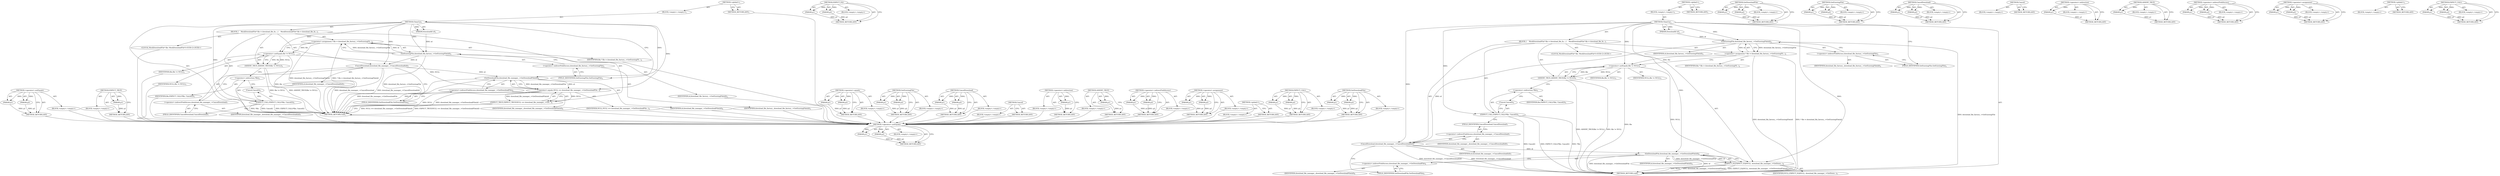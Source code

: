 digraph "EXPECT_CALL" {
vulnerable_78 [label=<(METHOD,&lt;operator&gt;.notEquals)>];
vulnerable_79 [label=<(PARAM,p1)>];
vulnerable_80 [label=<(PARAM,p2)>];
vulnerable_81 [label=<(BLOCK,&lt;empty&gt;,&lt;empty&gt;)>];
vulnerable_82 [label=<(METHOD_RETURN,ANY)>];
vulnerable_100 [label=<(METHOD,EXPECT_TRUE)>];
vulnerable_101 [label=<(PARAM,p1)>];
vulnerable_102 [label=<(BLOCK,&lt;empty&gt;,&lt;empty&gt;)>];
vulnerable_103 [label=<(METHOD_RETURN,ANY)>];
vulnerable_6 [label=<(METHOD,&lt;global&gt;)<SUB>1</SUB>>];
vulnerable_7 [label=<(BLOCK,&lt;empty&gt;,&lt;empty&gt;)<SUB>1</SUB>>];
vulnerable_8 [label=<(METHOD,CleanUp)<SUB>1</SUB>>];
vulnerable_9 [label=<(PARAM,DownloadId id)<SUB>1</SUB>>];
vulnerable_10 [label=<(BLOCK,{
    MockDownloadFile* file = download_file_fa...,{
    MockDownloadFile* file = download_file_fa...)<SUB>1</SUB>>];
vulnerable_11 [label="<(LOCAL,MockDownloadFile* file: MockDownloadFile*)<SUB>2</SUB>>"];
vulnerable_12 [label=<(&lt;operator&gt;.assignment,* file = download_file_factory_-&gt;GetExistingFil...)<SUB>2</SUB>>];
vulnerable_13 [label=<(IDENTIFIER,file,* file = download_file_factory_-&gt;GetExistingFil...)<SUB>2</SUB>>];
vulnerable_14 [label=<(GetExistingFile,download_file_factory_-&gt;GetExistingFile(id))<SUB>2</SUB>>];
vulnerable_15 [label=<(&lt;operator&gt;.indirectFieldAccess,download_file_factory_-&gt;GetExistingFile)<SUB>2</SUB>>];
vulnerable_16 [label=<(IDENTIFIER,download_file_factory_,download_file_factory_-&gt;GetExistingFile(id))<SUB>2</SUB>>];
vulnerable_17 [label=<(FIELD_IDENTIFIER,GetExistingFile,GetExistingFile)<SUB>2</SUB>>];
vulnerable_18 [label=<(IDENTIFIER,id,download_file_factory_-&gt;GetExistingFile(id))<SUB>2</SUB>>];
vulnerable_19 [label=<(ASSERT_TRUE,ASSERT_TRUE(file != NULL))<SUB>3</SUB>>];
vulnerable_20 [label=<(&lt;operator&gt;.notEquals,file != NULL)<SUB>3</SUB>>];
vulnerable_21 [label=<(IDENTIFIER,file,file != NULL)<SUB>3</SUB>>];
vulnerable_22 [label=<(IDENTIFIER,NULL,file != NULL)<SUB>3</SUB>>];
vulnerable_23 [label=<(EXPECT_CALL,EXPECT_CALL(*file, Cancel()))<SUB>5</SUB>>];
vulnerable_24 [label=<(&lt;operator&gt;.indirection,*file)<SUB>5</SUB>>];
vulnerable_25 [label=<(IDENTIFIER,file,EXPECT_CALL(*file, Cancel()))<SUB>5</SUB>>];
vulnerable_26 [label=<(Cancel,Cancel())<SUB>5</SUB>>];
vulnerable_27 [label=<(CancelDownload,download_file_manager_-&gt;CancelDownload(id))<SUB>7</SUB>>];
vulnerable_28 [label=<(&lt;operator&gt;.indirectFieldAccess,download_file_manager_-&gt;CancelDownload)<SUB>7</SUB>>];
vulnerable_29 [label=<(IDENTIFIER,download_file_manager_,download_file_manager_-&gt;CancelDownload(id))<SUB>7</SUB>>];
vulnerable_30 [label=<(FIELD_IDENTIFIER,CancelDownload,CancelDownload)<SUB>7</SUB>>];
vulnerable_31 [label=<(IDENTIFIER,id,download_file_manager_-&gt;CancelDownload(id))<SUB>7</SUB>>];
vulnerable_32 [label=<(EXPECT_TRUE,EXPECT_TRUE(NULL == download_file_manager_-&gt;Get...)<SUB>9</SUB>>];
vulnerable_33 [label=<(&lt;operator&gt;.equals,NULL == download_file_manager_-&gt;GetDownloadFile...)<SUB>9</SUB>>];
vulnerable_34 [label=<(IDENTIFIER,NULL,NULL == download_file_manager_-&gt;GetDownloadFile...)<SUB>9</SUB>>];
vulnerable_35 [label=<(GetDownloadFile,download_file_manager_-&gt;GetDownloadFile(id))<SUB>9</SUB>>];
vulnerable_36 [label=<(&lt;operator&gt;.indirectFieldAccess,download_file_manager_-&gt;GetDownloadFile)<SUB>9</SUB>>];
vulnerable_37 [label=<(IDENTIFIER,download_file_manager_,download_file_manager_-&gt;GetDownloadFile(id))<SUB>9</SUB>>];
vulnerable_38 [label=<(FIELD_IDENTIFIER,GetDownloadFile,GetDownloadFile)<SUB>9</SUB>>];
vulnerable_39 [label=<(IDENTIFIER,id,download_file_manager_-&gt;GetDownloadFile(id))<SUB>9</SUB>>];
vulnerable_40 [label=<(METHOD_RETURN,void)<SUB>1</SUB>>];
vulnerable_42 [label=<(METHOD_RETURN,ANY)<SUB>1</SUB>>];
vulnerable_104 [label=<(METHOD,&lt;operator&gt;.equals)>];
vulnerable_105 [label=<(PARAM,p1)>];
vulnerable_106 [label=<(PARAM,p2)>];
vulnerable_107 [label=<(BLOCK,&lt;empty&gt;,&lt;empty&gt;)>];
vulnerable_108 [label=<(METHOD_RETURN,ANY)>];
vulnerable_64 [label=<(METHOD,GetExistingFile)>];
vulnerable_65 [label=<(PARAM,p1)>];
vulnerable_66 [label=<(PARAM,p2)>];
vulnerable_67 [label=<(BLOCK,&lt;empty&gt;,&lt;empty&gt;)>];
vulnerable_68 [label=<(METHOD_RETURN,ANY)>];
vulnerable_95 [label=<(METHOD,CancelDownload)>];
vulnerable_96 [label=<(PARAM,p1)>];
vulnerable_97 [label=<(PARAM,p2)>];
vulnerable_98 [label=<(BLOCK,&lt;empty&gt;,&lt;empty&gt;)>];
vulnerable_99 [label=<(METHOD_RETURN,ANY)>];
vulnerable_92 [label=<(METHOD,Cancel)>];
vulnerable_93 [label=<(BLOCK,&lt;empty&gt;,&lt;empty&gt;)>];
vulnerable_94 [label=<(METHOD_RETURN,ANY)>];
vulnerable_88 [label=<(METHOD,&lt;operator&gt;.indirection)>];
vulnerable_89 [label=<(PARAM,p1)>];
vulnerable_90 [label=<(BLOCK,&lt;empty&gt;,&lt;empty&gt;)>];
vulnerable_91 [label=<(METHOD_RETURN,ANY)>];
vulnerable_74 [label=<(METHOD,ASSERT_TRUE)>];
vulnerable_75 [label=<(PARAM,p1)>];
vulnerable_76 [label=<(BLOCK,&lt;empty&gt;,&lt;empty&gt;)>];
vulnerable_77 [label=<(METHOD_RETURN,ANY)>];
vulnerable_69 [label=<(METHOD,&lt;operator&gt;.indirectFieldAccess)>];
vulnerable_70 [label=<(PARAM,p1)>];
vulnerable_71 [label=<(PARAM,p2)>];
vulnerable_72 [label=<(BLOCK,&lt;empty&gt;,&lt;empty&gt;)>];
vulnerable_73 [label=<(METHOD_RETURN,ANY)>];
vulnerable_59 [label=<(METHOD,&lt;operator&gt;.assignment)>];
vulnerable_60 [label=<(PARAM,p1)>];
vulnerable_61 [label=<(PARAM,p2)>];
vulnerable_62 [label=<(BLOCK,&lt;empty&gt;,&lt;empty&gt;)>];
vulnerable_63 [label=<(METHOD_RETURN,ANY)>];
vulnerable_53 [label=<(METHOD,&lt;global&gt;)<SUB>1</SUB>>];
vulnerable_54 [label=<(BLOCK,&lt;empty&gt;,&lt;empty&gt;)>];
vulnerable_55 [label=<(METHOD_RETURN,ANY)>];
vulnerable_83 [label=<(METHOD,EXPECT_CALL)>];
vulnerable_84 [label=<(PARAM,p1)>];
vulnerable_85 [label=<(PARAM,p2)>];
vulnerable_86 [label=<(BLOCK,&lt;empty&gt;,&lt;empty&gt;)>];
vulnerable_87 [label=<(METHOD_RETURN,ANY)>];
vulnerable_109 [label=<(METHOD,GetDownloadFile)>];
vulnerable_110 [label=<(PARAM,p1)>];
vulnerable_111 [label=<(PARAM,p2)>];
vulnerable_112 [label=<(BLOCK,&lt;empty&gt;,&lt;empty&gt;)>];
vulnerable_113 [label=<(METHOD_RETURN,ANY)>];
fixed_77 [label=<(METHOD,&lt;operator&gt;.notEquals)>];
fixed_78 [label=<(PARAM,p1)>];
fixed_79 [label=<(PARAM,p2)>];
fixed_80 [label=<(BLOCK,&lt;empty&gt;,&lt;empty&gt;)>];
fixed_81 [label=<(METHOD_RETURN,ANY)>];
fixed_99 [label=<(METHOD,EXPECT_EQ)>];
fixed_100 [label=<(PARAM,p1)>];
fixed_101 [label=<(PARAM,p2)>];
fixed_102 [label=<(BLOCK,&lt;empty&gt;,&lt;empty&gt;)>];
fixed_103 [label=<(METHOD_RETURN,ANY)>];
fixed_6 [label=<(METHOD,&lt;global&gt;)<SUB>1</SUB>>];
fixed_7 [label=<(BLOCK,&lt;empty&gt;,&lt;empty&gt;)<SUB>1</SUB>>];
fixed_8 [label=<(METHOD,CleanUp)<SUB>1</SUB>>];
fixed_9 [label=<(PARAM,DownloadId id)<SUB>1</SUB>>];
fixed_10 [label=<(BLOCK,{
    MockDownloadFile* file = download_file_fa...,{
    MockDownloadFile* file = download_file_fa...)<SUB>1</SUB>>];
fixed_11 [label="<(LOCAL,MockDownloadFile* file: MockDownloadFile*)<SUB>2</SUB>>"];
fixed_12 [label=<(&lt;operator&gt;.assignment,* file = download_file_factory_-&gt;GetExistingFil...)<SUB>2</SUB>>];
fixed_13 [label=<(IDENTIFIER,file,* file = download_file_factory_-&gt;GetExistingFil...)<SUB>2</SUB>>];
fixed_14 [label=<(GetExistingFile,download_file_factory_-&gt;GetExistingFile(id))<SUB>2</SUB>>];
fixed_15 [label=<(&lt;operator&gt;.indirectFieldAccess,download_file_factory_-&gt;GetExistingFile)<SUB>2</SUB>>];
fixed_16 [label=<(IDENTIFIER,download_file_factory_,download_file_factory_-&gt;GetExistingFile(id))<SUB>2</SUB>>];
fixed_17 [label=<(FIELD_IDENTIFIER,GetExistingFile,GetExistingFile)<SUB>2</SUB>>];
fixed_18 [label=<(IDENTIFIER,id,download_file_factory_-&gt;GetExistingFile(id))<SUB>2</SUB>>];
fixed_19 [label=<(ASSERT_TRUE,ASSERT_TRUE(file != NULL))<SUB>3</SUB>>];
fixed_20 [label=<(&lt;operator&gt;.notEquals,file != NULL)<SUB>3</SUB>>];
fixed_21 [label=<(IDENTIFIER,file,file != NULL)<SUB>3</SUB>>];
fixed_22 [label=<(IDENTIFIER,NULL,file != NULL)<SUB>3</SUB>>];
fixed_23 [label=<(EXPECT_CALL,EXPECT_CALL(*file, Cancel()))<SUB>5</SUB>>];
fixed_24 [label=<(&lt;operator&gt;.indirection,*file)<SUB>5</SUB>>];
fixed_25 [label=<(IDENTIFIER,file,EXPECT_CALL(*file, Cancel()))<SUB>5</SUB>>];
fixed_26 [label=<(Cancel,Cancel())<SUB>5</SUB>>];
fixed_27 [label=<(CancelDownload,download_file_manager_-&gt;CancelDownload(id))<SUB>7</SUB>>];
fixed_28 [label=<(&lt;operator&gt;.indirectFieldAccess,download_file_manager_-&gt;CancelDownload)<SUB>7</SUB>>];
fixed_29 [label=<(IDENTIFIER,download_file_manager_,download_file_manager_-&gt;CancelDownload(id))<SUB>7</SUB>>];
fixed_30 [label=<(FIELD_IDENTIFIER,CancelDownload,CancelDownload)<SUB>7</SUB>>];
fixed_31 [label=<(IDENTIFIER,id,download_file_manager_-&gt;CancelDownload(id))<SUB>7</SUB>>];
fixed_32 [label=<(EXPECT_EQ,EXPECT_EQ(NULL, download_file_manager_-&gt;GetDown...)<SUB>9</SUB>>];
fixed_33 [label=<(IDENTIFIER,NULL,EXPECT_EQ(NULL, download_file_manager_-&gt;GetDown...)<SUB>9</SUB>>];
fixed_34 [label=<(GetDownloadFile,download_file_manager_-&gt;GetDownloadFile(id))<SUB>9</SUB>>];
fixed_35 [label=<(&lt;operator&gt;.indirectFieldAccess,download_file_manager_-&gt;GetDownloadFile)<SUB>9</SUB>>];
fixed_36 [label=<(IDENTIFIER,download_file_manager_,download_file_manager_-&gt;GetDownloadFile(id))<SUB>9</SUB>>];
fixed_37 [label=<(FIELD_IDENTIFIER,GetDownloadFile,GetDownloadFile)<SUB>9</SUB>>];
fixed_38 [label=<(IDENTIFIER,id,download_file_manager_-&gt;GetDownloadFile(id))<SUB>9</SUB>>];
fixed_39 [label=<(METHOD_RETURN,void)<SUB>1</SUB>>];
fixed_41 [label=<(METHOD_RETURN,ANY)<SUB>1</SUB>>];
fixed_104 [label=<(METHOD,GetDownloadFile)>];
fixed_105 [label=<(PARAM,p1)>];
fixed_106 [label=<(PARAM,p2)>];
fixed_107 [label=<(BLOCK,&lt;empty&gt;,&lt;empty&gt;)>];
fixed_108 [label=<(METHOD_RETURN,ANY)>];
fixed_63 [label=<(METHOD,GetExistingFile)>];
fixed_64 [label=<(PARAM,p1)>];
fixed_65 [label=<(PARAM,p2)>];
fixed_66 [label=<(BLOCK,&lt;empty&gt;,&lt;empty&gt;)>];
fixed_67 [label=<(METHOD_RETURN,ANY)>];
fixed_94 [label=<(METHOD,CancelDownload)>];
fixed_95 [label=<(PARAM,p1)>];
fixed_96 [label=<(PARAM,p2)>];
fixed_97 [label=<(BLOCK,&lt;empty&gt;,&lt;empty&gt;)>];
fixed_98 [label=<(METHOD_RETURN,ANY)>];
fixed_91 [label=<(METHOD,Cancel)>];
fixed_92 [label=<(BLOCK,&lt;empty&gt;,&lt;empty&gt;)>];
fixed_93 [label=<(METHOD_RETURN,ANY)>];
fixed_87 [label=<(METHOD,&lt;operator&gt;.indirection)>];
fixed_88 [label=<(PARAM,p1)>];
fixed_89 [label=<(BLOCK,&lt;empty&gt;,&lt;empty&gt;)>];
fixed_90 [label=<(METHOD_RETURN,ANY)>];
fixed_73 [label=<(METHOD,ASSERT_TRUE)>];
fixed_74 [label=<(PARAM,p1)>];
fixed_75 [label=<(BLOCK,&lt;empty&gt;,&lt;empty&gt;)>];
fixed_76 [label=<(METHOD_RETURN,ANY)>];
fixed_68 [label=<(METHOD,&lt;operator&gt;.indirectFieldAccess)>];
fixed_69 [label=<(PARAM,p1)>];
fixed_70 [label=<(PARAM,p2)>];
fixed_71 [label=<(BLOCK,&lt;empty&gt;,&lt;empty&gt;)>];
fixed_72 [label=<(METHOD_RETURN,ANY)>];
fixed_58 [label=<(METHOD,&lt;operator&gt;.assignment)>];
fixed_59 [label=<(PARAM,p1)>];
fixed_60 [label=<(PARAM,p2)>];
fixed_61 [label=<(BLOCK,&lt;empty&gt;,&lt;empty&gt;)>];
fixed_62 [label=<(METHOD_RETURN,ANY)>];
fixed_52 [label=<(METHOD,&lt;global&gt;)<SUB>1</SUB>>];
fixed_53 [label=<(BLOCK,&lt;empty&gt;,&lt;empty&gt;)>];
fixed_54 [label=<(METHOD_RETURN,ANY)>];
fixed_82 [label=<(METHOD,EXPECT_CALL)>];
fixed_83 [label=<(PARAM,p1)>];
fixed_84 [label=<(PARAM,p2)>];
fixed_85 [label=<(BLOCK,&lt;empty&gt;,&lt;empty&gt;)>];
fixed_86 [label=<(METHOD_RETURN,ANY)>];
vulnerable_78 -> vulnerable_79  [key=0, label="AST: "];
vulnerable_78 -> vulnerable_79  [key=1, label="DDG: "];
vulnerable_78 -> vulnerable_81  [key=0, label="AST: "];
vulnerable_78 -> vulnerable_80  [key=0, label="AST: "];
vulnerable_78 -> vulnerable_80  [key=1, label="DDG: "];
vulnerable_78 -> vulnerable_82  [key=0, label="AST: "];
vulnerable_78 -> vulnerable_82  [key=1, label="CFG: "];
vulnerable_79 -> vulnerable_82  [key=0, label="DDG: p1"];
vulnerable_80 -> vulnerable_82  [key=0, label="DDG: p2"];
vulnerable_81 -> fixed_77  [key=0];
vulnerable_82 -> fixed_77  [key=0];
vulnerable_100 -> vulnerable_101  [key=0, label="AST: "];
vulnerable_100 -> vulnerable_101  [key=1, label="DDG: "];
vulnerable_100 -> vulnerable_102  [key=0, label="AST: "];
vulnerable_100 -> vulnerable_103  [key=0, label="AST: "];
vulnerable_100 -> vulnerable_103  [key=1, label="CFG: "];
vulnerable_101 -> vulnerable_103  [key=0, label="DDG: p1"];
vulnerable_102 -> fixed_77  [key=0];
vulnerable_103 -> fixed_77  [key=0];
vulnerable_6 -> vulnerable_7  [key=0, label="AST: "];
vulnerable_6 -> vulnerable_42  [key=0, label="AST: "];
vulnerable_6 -> vulnerable_42  [key=1, label="CFG: "];
vulnerable_7 -> vulnerable_8  [key=0, label="AST: "];
vulnerable_8 -> vulnerable_9  [key=0, label="AST: "];
vulnerable_8 -> vulnerable_9  [key=1, label="DDG: "];
vulnerable_8 -> vulnerable_10  [key=0, label="AST: "];
vulnerable_8 -> vulnerable_40  [key=0, label="AST: "];
vulnerable_8 -> vulnerable_17  [key=0, label="CFG: "];
vulnerable_8 -> vulnerable_23  [key=0, label="DDG: "];
vulnerable_8 -> vulnerable_27  [key=0, label="DDG: "];
vulnerable_8 -> vulnerable_14  [key=0, label="DDG: "];
vulnerable_8 -> vulnerable_20  [key=0, label="DDG: "];
vulnerable_8 -> vulnerable_33  [key=0, label="DDG: "];
vulnerable_8 -> vulnerable_35  [key=0, label="DDG: "];
vulnerable_9 -> vulnerable_14  [key=0, label="DDG: id"];
vulnerable_10 -> vulnerable_11  [key=0, label="AST: "];
vulnerable_10 -> vulnerable_12  [key=0, label="AST: "];
vulnerable_10 -> vulnerable_19  [key=0, label="AST: "];
vulnerable_10 -> vulnerable_23  [key=0, label="AST: "];
vulnerable_10 -> vulnerable_27  [key=0, label="AST: "];
vulnerable_10 -> vulnerable_32  [key=0, label="AST: "];
vulnerable_11 -> fixed_77  [key=0];
vulnerable_12 -> vulnerable_13  [key=0, label="AST: "];
vulnerable_12 -> vulnerable_14  [key=0, label="AST: "];
vulnerable_12 -> vulnerable_20  [key=0, label="CFG: "];
vulnerable_12 -> vulnerable_20  [key=1, label="DDG: file"];
vulnerable_12 -> vulnerable_40  [key=0, label="DDG: download_file_factory_-&gt;GetExistingFile(id)"];
vulnerable_12 -> vulnerable_40  [key=1, label="DDG: * file = download_file_factory_-&gt;GetExistingFile(id)"];
vulnerable_13 -> fixed_77  [key=0];
vulnerable_14 -> vulnerable_15  [key=0, label="AST: "];
vulnerable_14 -> vulnerable_18  [key=0, label="AST: "];
vulnerable_14 -> vulnerable_12  [key=0, label="CFG: "];
vulnerable_14 -> vulnerable_12  [key=1, label="DDG: download_file_factory_-&gt;GetExistingFile"];
vulnerable_14 -> vulnerable_12  [key=2, label="DDG: id"];
vulnerable_14 -> vulnerable_40  [key=0, label="DDG: download_file_factory_-&gt;GetExistingFile"];
vulnerable_14 -> vulnerable_27  [key=0, label="DDG: id"];
vulnerable_15 -> vulnerable_16  [key=0, label="AST: "];
vulnerable_15 -> vulnerable_17  [key=0, label="AST: "];
vulnerable_15 -> vulnerable_14  [key=0, label="CFG: "];
vulnerable_16 -> fixed_77  [key=0];
vulnerable_17 -> vulnerable_15  [key=0, label="CFG: "];
vulnerable_18 -> fixed_77  [key=0];
vulnerable_19 -> vulnerable_20  [key=0, label="AST: "];
vulnerable_19 -> vulnerable_24  [key=0, label="CFG: "];
vulnerable_19 -> vulnerable_40  [key=0, label="DDG: file != NULL"];
vulnerable_19 -> vulnerable_40  [key=1, label="DDG: ASSERT_TRUE(file != NULL)"];
vulnerable_20 -> vulnerable_21  [key=0, label="AST: "];
vulnerable_20 -> vulnerable_22  [key=0, label="AST: "];
vulnerable_20 -> vulnerable_19  [key=0, label="CFG: "];
vulnerable_20 -> vulnerable_19  [key=1, label="DDG: file"];
vulnerable_20 -> vulnerable_19  [key=2, label="DDG: NULL"];
vulnerable_20 -> vulnerable_40  [key=0, label="DDG: file"];
vulnerable_20 -> vulnerable_33  [key=0, label="DDG: NULL"];
vulnerable_21 -> fixed_77  [key=0];
vulnerable_22 -> fixed_77  [key=0];
vulnerable_23 -> vulnerable_24  [key=0, label="AST: "];
vulnerable_23 -> vulnerable_26  [key=0, label="AST: "];
vulnerable_23 -> vulnerable_30  [key=0, label="CFG: "];
vulnerable_23 -> vulnerable_40  [key=0, label="DDG: *file"];
vulnerable_23 -> vulnerable_40  [key=1, label="DDG: Cancel()"];
vulnerable_23 -> vulnerable_40  [key=2, label="DDG: EXPECT_CALL(*file, Cancel())"];
vulnerable_24 -> vulnerable_25  [key=0, label="AST: "];
vulnerable_24 -> vulnerable_26  [key=0, label="CFG: "];
vulnerable_25 -> fixed_77  [key=0];
vulnerable_26 -> vulnerable_23  [key=0, label="CFG: "];
vulnerable_27 -> vulnerable_28  [key=0, label="AST: "];
vulnerable_27 -> vulnerable_31  [key=0, label="AST: "];
vulnerable_27 -> vulnerable_38  [key=0, label="CFG: "];
vulnerable_27 -> vulnerable_40  [key=0, label="DDG: download_file_manager_-&gt;CancelDownload"];
vulnerable_27 -> vulnerable_40  [key=1, label="DDG: download_file_manager_-&gt;CancelDownload(id)"];
vulnerable_27 -> vulnerable_35  [key=0, label="DDG: id"];
vulnerable_28 -> vulnerable_29  [key=0, label="AST: "];
vulnerable_28 -> vulnerable_30  [key=0, label="AST: "];
vulnerable_28 -> vulnerable_27  [key=0, label="CFG: "];
vulnerable_29 -> fixed_77  [key=0];
vulnerable_30 -> vulnerable_28  [key=0, label="CFG: "];
vulnerable_31 -> fixed_77  [key=0];
vulnerable_32 -> vulnerable_33  [key=0, label="AST: "];
vulnerable_32 -> vulnerable_40  [key=0, label="CFG: "];
vulnerable_32 -> vulnerable_40  [key=1, label="DDG: NULL == download_file_manager_-&gt;GetDownloadFile(id)"];
vulnerable_32 -> vulnerable_40  [key=2, label="DDG: EXPECT_TRUE(NULL == download_file_manager_-&gt;GetDownloadFile(id))"];
vulnerable_33 -> vulnerable_34  [key=0, label="AST: "];
vulnerable_33 -> vulnerable_35  [key=0, label="AST: "];
vulnerable_33 -> vulnerable_32  [key=0, label="CFG: "];
vulnerable_33 -> vulnerable_32  [key=1, label="DDG: NULL"];
vulnerable_33 -> vulnerable_32  [key=2, label="DDG: download_file_manager_-&gt;GetDownloadFile(id)"];
vulnerable_33 -> vulnerable_40  [key=0, label="DDG: NULL"];
vulnerable_33 -> vulnerable_40  [key=1, label="DDG: download_file_manager_-&gt;GetDownloadFile(id)"];
vulnerable_34 -> fixed_77  [key=0];
vulnerable_35 -> vulnerable_36  [key=0, label="AST: "];
vulnerable_35 -> vulnerable_39  [key=0, label="AST: "];
vulnerable_35 -> vulnerable_33  [key=0, label="CFG: "];
vulnerable_35 -> vulnerable_33  [key=1, label="DDG: download_file_manager_-&gt;GetDownloadFile"];
vulnerable_35 -> vulnerable_33  [key=2, label="DDG: id"];
vulnerable_35 -> vulnerable_40  [key=0, label="DDG: download_file_manager_-&gt;GetDownloadFile"];
vulnerable_35 -> vulnerable_40  [key=1, label="DDG: id"];
vulnerable_36 -> vulnerable_37  [key=0, label="AST: "];
vulnerable_36 -> vulnerable_38  [key=0, label="AST: "];
vulnerable_36 -> vulnerable_35  [key=0, label="CFG: "];
vulnerable_37 -> fixed_77  [key=0];
vulnerable_38 -> vulnerable_36  [key=0, label="CFG: "];
vulnerable_39 -> fixed_77  [key=0];
vulnerable_40 -> fixed_77  [key=0];
vulnerable_42 -> fixed_77  [key=0];
vulnerable_104 -> vulnerable_105  [key=0, label="AST: "];
vulnerable_104 -> vulnerable_105  [key=1, label="DDG: "];
vulnerable_104 -> vulnerable_107  [key=0, label="AST: "];
vulnerable_104 -> vulnerable_106  [key=0, label="AST: "];
vulnerable_104 -> vulnerable_106  [key=1, label="DDG: "];
vulnerable_104 -> vulnerable_108  [key=0, label="AST: "];
vulnerable_104 -> vulnerable_108  [key=1, label="CFG: "];
vulnerable_105 -> vulnerable_108  [key=0, label="DDG: p1"];
vulnerable_106 -> vulnerable_108  [key=0, label="DDG: p2"];
vulnerable_107 -> fixed_77  [key=0];
vulnerable_108 -> fixed_77  [key=0];
vulnerable_64 -> vulnerable_65  [key=0, label="AST: "];
vulnerable_64 -> vulnerable_65  [key=1, label="DDG: "];
vulnerable_64 -> vulnerable_67  [key=0, label="AST: "];
vulnerable_64 -> vulnerable_66  [key=0, label="AST: "];
vulnerable_64 -> vulnerable_66  [key=1, label="DDG: "];
vulnerable_64 -> vulnerable_68  [key=0, label="AST: "];
vulnerable_64 -> vulnerable_68  [key=1, label="CFG: "];
vulnerable_65 -> vulnerable_68  [key=0, label="DDG: p1"];
vulnerable_66 -> vulnerable_68  [key=0, label="DDG: p2"];
vulnerable_67 -> fixed_77  [key=0];
vulnerable_68 -> fixed_77  [key=0];
vulnerable_95 -> vulnerable_96  [key=0, label="AST: "];
vulnerable_95 -> vulnerable_96  [key=1, label="DDG: "];
vulnerable_95 -> vulnerable_98  [key=0, label="AST: "];
vulnerable_95 -> vulnerable_97  [key=0, label="AST: "];
vulnerable_95 -> vulnerable_97  [key=1, label="DDG: "];
vulnerable_95 -> vulnerable_99  [key=0, label="AST: "];
vulnerable_95 -> vulnerable_99  [key=1, label="CFG: "];
vulnerable_96 -> vulnerable_99  [key=0, label="DDG: p1"];
vulnerable_97 -> vulnerable_99  [key=0, label="DDG: p2"];
vulnerable_98 -> fixed_77  [key=0];
vulnerable_99 -> fixed_77  [key=0];
vulnerable_92 -> vulnerable_93  [key=0, label="AST: "];
vulnerable_92 -> vulnerable_94  [key=0, label="AST: "];
vulnerable_92 -> vulnerable_94  [key=1, label="CFG: "];
vulnerable_93 -> fixed_77  [key=0];
vulnerable_94 -> fixed_77  [key=0];
vulnerable_88 -> vulnerable_89  [key=0, label="AST: "];
vulnerable_88 -> vulnerable_89  [key=1, label="DDG: "];
vulnerable_88 -> vulnerable_90  [key=0, label="AST: "];
vulnerable_88 -> vulnerable_91  [key=0, label="AST: "];
vulnerable_88 -> vulnerable_91  [key=1, label="CFG: "];
vulnerable_89 -> vulnerable_91  [key=0, label="DDG: p1"];
vulnerable_90 -> fixed_77  [key=0];
vulnerable_91 -> fixed_77  [key=0];
vulnerable_74 -> vulnerable_75  [key=0, label="AST: "];
vulnerable_74 -> vulnerable_75  [key=1, label="DDG: "];
vulnerable_74 -> vulnerable_76  [key=0, label="AST: "];
vulnerable_74 -> vulnerable_77  [key=0, label="AST: "];
vulnerable_74 -> vulnerable_77  [key=1, label="CFG: "];
vulnerable_75 -> vulnerable_77  [key=0, label="DDG: p1"];
vulnerable_76 -> fixed_77  [key=0];
vulnerable_77 -> fixed_77  [key=0];
vulnerable_69 -> vulnerable_70  [key=0, label="AST: "];
vulnerable_69 -> vulnerable_70  [key=1, label="DDG: "];
vulnerable_69 -> vulnerable_72  [key=0, label="AST: "];
vulnerable_69 -> vulnerable_71  [key=0, label="AST: "];
vulnerable_69 -> vulnerable_71  [key=1, label="DDG: "];
vulnerable_69 -> vulnerable_73  [key=0, label="AST: "];
vulnerable_69 -> vulnerable_73  [key=1, label="CFG: "];
vulnerable_70 -> vulnerable_73  [key=0, label="DDG: p1"];
vulnerable_71 -> vulnerable_73  [key=0, label="DDG: p2"];
vulnerable_72 -> fixed_77  [key=0];
vulnerable_73 -> fixed_77  [key=0];
vulnerable_59 -> vulnerable_60  [key=0, label="AST: "];
vulnerable_59 -> vulnerable_60  [key=1, label="DDG: "];
vulnerable_59 -> vulnerable_62  [key=0, label="AST: "];
vulnerable_59 -> vulnerable_61  [key=0, label="AST: "];
vulnerable_59 -> vulnerable_61  [key=1, label="DDG: "];
vulnerable_59 -> vulnerable_63  [key=0, label="AST: "];
vulnerable_59 -> vulnerable_63  [key=1, label="CFG: "];
vulnerable_60 -> vulnerable_63  [key=0, label="DDG: p1"];
vulnerable_61 -> vulnerable_63  [key=0, label="DDG: p2"];
vulnerable_62 -> fixed_77  [key=0];
vulnerable_63 -> fixed_77  [key=0];
vulnerable_53 -> vulnerable_54  [key=0, label="AST: "];
vulnerable_53 -> vulnerable_55  [key=0, label="AST: "];
vulnerable_53 -> vulnerable_55  [key=1, label="CFG: "];
vulnerable_54 -> fixed_77  [key=0];
vulnerable_55 -> fixed_77  [key=0];
vulnerable_83 -> vulnerable_84  [key=0, label="AST: "];
vulnerable_83 -> vulnerable_84  [key=1, label="DDG: "];
vulnerable_83 -> vulnerable_86  [key=0, label="AST: "];
vulnerable_83 -> vulnerable_85  [key=0, label="AST: "];
vulnerable_83 -> vulnerable_85  [key=1, label="DDG: "];
vulnerable_83 -> vulnerable_87  [key=0, label="AST: "];
vulnerable_83 -> vulnerable_87  [key=1, label="CFG: "];
vulnerable_84 -> vulnerable_87  [key=0, label="DDG: p1"];
vulnerable_85 -> vulnerable_87  [key=0, label="DDG: p2"];
vulnerable_86 -> fixed_77  [key=0];
vulnerable_87 -> fixed_77  [key=0];
vulnerable_109 -> vulnerable_110  [key=0, label="AST: "];
vulnerable_109 -> vulnerable_110  [key=1, label="DDG: "];
vulnerable_109 -> vulnerable_112  [key=0, label="AST: "];
vulnerable_109 -> vulnerable_111  [key=0, label="AST: "];
vulnerable_109 -> vulnerable_111  [key=1, label="DDG: "];
vulnerable_109 -> vulnerable_113  [key=0, label="AST: "];
vulnerable_109 -> vulnerable_113  [key=1, label="CFG: "];
vulnerable_110 -> vulnerable_113  [key=0, label="DDG: p1"];
vulnerable_111 -> vulnerable_113  [key=0, label="DDG: p2"];
vulnerable_112 -> fixed_77  [key=0];
vulnerable_113 -> fixed_77  [key=0];
fixed_77 -> fixed_78  [key=0, label="AST: "];
fixed_77 -> fixed_78  [key=1, label="DDG: "];
fixed_77 -> fixed_80  [key=0, label="AST: "];
fixed_77 -> fixed_79  [key=0, label="AST: "];
fixed_77 -> fixed_79  [key=1, label="DDG: "];
fixed_77 -> fixed_81  [key=0, label="AST: "];
fixed_77 -> fixed_81  [key=1, label="CFG: "];
fixed_78 -> fixed_81  [key=0, label="DDG: p1"];
fixed_79 -> fixed_81  [key=0, label="DDG: p2"];
fixed_99 -> fixed_100  [key=0, label="AST: "];
fixed_99 -> fixed_100  [key=1, label="DDG: "];
fixed_99 -> fixed_102  [key=0, label="AST: "];
fixed_99 -> fixed_101  [key=0, label="AST: "];
fixed_99 -> fixed_101  [key=1, label="DDG: "];
fixed_99 -> fixed_103  [key=0, label="AST: "];
fixed_99 -> fixed_103  [key=1, label="CFG: "];
fixed_100 -> fixed_103  [key=0, label="DDG: p1"];
fixed_101 -> fixed_103  [key=0, label="DDG: p2"];
fixed_6 -> fixed_7  [key=0, label="AST: "];
fixed_6 -> fixed_41  [key=0, label="AST: "];
fixed_6 -> fixed_41  [key=1, label="CFG: "];
fixed_7 -> fixed_8  [key=0, label="AST: "];
fixed_8 -> fixed_9  [key=0, label="AST: "];
fixed_8 -> fixed_9  [key=1, label="DDG: "];
fixed_8 -> fixed_10  [key=0, label="AST: "];
fixed_8 -> fixed_39  [key=0, label="AST: "];
fixed_8 -> fixed_17  [key=0, label="CFG: "];
fixed_8 -> fixed_23  [key=0, label="DDG: "];
fixed_8 -> fixed_27  [key=0, label="DDG: "];
fixed_8 -> fixed_32  [key=0, label="DDG: "];
fixed_8 -> fixed_14  [key=0, label="DDG: "];
fixed_8 -> fixed_20  [key=0, label="DDG: "];
fixed_8 -> fixed_34  [key=0, label="DDG: "];
fixed_9 -> fixed_14  [key=0, label="DDG: id"];
fixed_10 -> fixed_11  [key=0, label="AST: "];
fixed_10 -> fixed_12  [key=0, label="AST: "];
fixed_10 -> fixed_19  [key=0, label="AST: "];
fixed_10 -> fixed_23  [key=0, label="AST: "];
fixed_10 -> fixed_27  [key=0, label="AST: "];
fixed_10 -> fixed_32  [key=0, label="AST: "];
fixed_12 -> fixed_13  [key=0, label="AST: "];
fixed_12 -> fixed_14  [key=0, label="AST: "];
fixed_12 -> fixed_20  [key=0, label="CFG: "];
fixed_12 -> fixed_20  [key=1, label="DDG: file"];
fixed_12 -> fixed_39  [key=0, label="DDG: download_file_factory_-&gt;GetExistingFile(id)"];
fixed_12 -> fixed_39  [key=1, label="DDG: * file = download_file_factory_-&gt;GetExistingFile(id)"];
fixed_14 -> fixed_15  [key=0, label="AST: "];
fixed_14 -> fixed_18  [key=0, label="AST: "];
fixed_14 -> fixed_12  [key=0, label="CFG: "];
fixed_14 -> fixed_12  [key=1, label="DDG: download_file_factory_-&gt;GetExistingFile"];
fixed_14 -> fixed_12  [key=2, label="DDG: id"];
fixed_14 -> fixed_39  [key=0, label="DDG: download_file_factory_-&gt;GetExistingFile"];
fixed_14 -> fixed_27  [key=0, label="DDG: id"];
fixed_15 -> fixed_16  [key=0, label="AST: "];
fixed_15 -> fixed_17  [key=0, label="AST: "];
fixed_15 -> fixed_14  [key=0, label="CFG: "];
fixed_17 -> fixed_15  [key=0, label="CFG: "];
fixed_19 -> fixed_20  [key=0, label="AST: "];
fixed_19 -> fixed_24  [key=0, label="CFG: "];
fixed_19 -> fixed_39  [key=0, label="DDG: file != NULL"];
fixed_19 -> fixed_39  [key=1, label="DDG: ASSERT_TRUE(file != NULL)"];
fixed_20 -> fixed_21  [key=0, label="AST: "];
fixed_20 -> fixed_22  [key=0, label="AST: "];
fixed_20 -> fixed_19  [key=0, label="CFG: "];
fixed_20 -> fixed_19  [key=1, label="DDG: file"];
fixed_20 -> fixed_19  [key=2, label="DDG: NULL"];
fixed_20 -> fixed_39  [key=0, label="DDG: file"];
fixed_20 -> fixed_32  [key=0, label="DDG: NULL"];
fixed_23 -> fixed_24  [key=0, label="AST: "];
fixed_23 -> fixed_26  [key=0, label="AST: "];
fixed_23 -> fixed_30  [key=0, label="CFG: "];
fixed_23 -> fixed_39  [key=0, label="DDG: *file"];
fixed_23 -> fixed_39  [key=1, label="DDG: Cancel()"];
fixed_23 -> fixed_39  [key=2, label="DDG: EXPECT_CALL(*file, Cancel())"];
fixed_24 -> fixed_25  [key=0, label="AST: "];
fixed_24 -> fixed_26  [key=0, label="CFG: "];
fixed_26 -> fixed_23  [key=0, label="CFG: "];
fixed_27 -> fixed_28  [key=0, label="AST: "];
fixed_27 -> fixed_31  [key=0, label="AST: "];
fixed_27 -> fixed_37  [key=0, label="CFG: "];
fixed_27 -> fixed_39  [key=0, label="DDG: download_file_manager_-&gt;CancelDownload"];
fixed_27 -> fixed_39  [key=1, label="DDG: download_file_manager_-&gt;CancelDownload(id)"];
fixed_27 -> fixed_34  [key=0, label="DDG: id"];
fixed_28 -> fixed_29  [key=0, label="AST: "];
fixed_28 -> fixed_30  [key=0, label="AST: "];
fixed_28 -> fixed_27  [key=0, label="CFG: "];
fixed_30 -> fixed_28  [key=0, label="CFG: "];
fixed_32 -> fixed_33  [key=0, label="AST: "];
fixed_32 -> fixed_34  [key=0, label="AST: "];
fixed_32 -> fixed_39  [key=0, label="CFG: "];
fixed_32 -> fixed_39  [key=1, label="DDG: NULL"];
fixed_32 -> fixed_39  [key=2, label="DDG: download_file_manager_-&gt;GetDownloadFile(id)"];
fixed_32 -> fixed_39  [key=3, label="DDG: EXPECT_EQ(NULL, download_file_manager_-&gt;GetDownloadFile(id))"];
fixed_34 -> fixed_35  [key=0, label="AST: "];
fixed_34 -> fixed_38  [key=0, label="AST: "];
fixed_34 -> fixed_32  [key=0, label="CFG: "];
fixed_34 -> fixed_32  [key=1, label="DDG: download_file_manager_-&gt;GetDownloadFile"];
fixed_34 -> fixed_32  [key=2, label="DDG: id"];
fixed_34 -> fixed_39  [key=0, label="DDG: download_file_manager_-&gt;GetDownloadFile"];
fixed_34 -> fixed_39  [key=1, label="DDG: id"];
fixed_35 -> fixed_36  [key=0, label="AST: "];
fixed_35 -> fixed_37  [key=0, label="AST: "];
fixed_35 -> fixed_34  [key=0, label="CFG: "];
fixed_37 -> fixed_35  [key=0, label="CFG: "];
fixed_104 -> fixed_105  [key=0, label="AST: "];
fixed_104 -> fixed_105  [key=1, label="DDG: "];
fixed_104 -> fixed_107  [key=0, label="AST: "];
fixed_104 -> fixed_106  [key=0, label="AST: "];
fixed_104 -> fixed_106  [key=1, label="DDG: "];
fixed_104 -> fixed_108  [key=0, label="AST: "];
fixed_104 -> fixed_108  [key=1, label="CFG: "];
fixed_105 -> fixed_108  [key=0, label="DDG: p1"];
fixed_106 -> fixed_108  [key=0, label="DDG: p2"];
fixed_63 -> fixed_64  [key=0, label="AST: "];
fixed_63 -> fixed_64  [key=1, label="DDG: "];
fixed_63 -> fixed_66  [key=0, label="AST: "];
fixed_63 -> fixed_65  [key=0, label="AST: "];
fixed_63 -> fixed_65  [key=1, label="DDG: "];
fixed_63 -> fixed_67  [key=0, label="AST: "];
fixed_63 -> fixed_67  [key=1, label="CFG: "];
fixed_64 -> fixed_67  [key=0, label="DDG: p1"];
fixed_65 -> fixed_67  [key=0, label="DDG: p2"];
fixed_94 -> fixed_95  [key=0, label="AST: "];
fixed_94 -> fixed_95  [key=1, label="DDG: "];
fixed_94 -> fixed_97  [key=0, label="AST: "];
fixed_94 -> fixed_96  [key=0, label="AST: "];
fixed_94 -> fixed_96  [key=1, label="DDG: "];
fixed_94 -> fixed_98  [key=0, label="AST: "];
fixed_94 -> fixed_98  [key=1, label="CFG: "];
fixed_95 -> fixed_98  [key=0, label="DDG: p1"];
fixed_96 -> fixed_98  [key=0, label="DDG: p2"];
fixed_91 -> fixed_92  [key=0, label="AST: "];
fixed_91 -> fixed_93  [key=0, label="AST: "];
fixed_91 -> fixed_93  [key=1, label="CFG: "];
fixed_87 -> fixed_88  [key=0, label="AST: "];
fixed_87 -> fixed_88  [key=1, label="DDG: "];
fixed_87 -> fixed_89  [key=0, label="AST: "];
fixed_87 -> fixed_90  [key=0, label="AST: "];
fixed_87 -> fixed_90  [key=1, label="CFG: "];
fixed_88 -> fixed_90  [key=0, label="DDG: p1"];
fixed_73 -> fixed_74  [key=0, label="AST: "];
fixed_73 -> fixed_74  [key=1, label="DDG: "];
fixed_73 -> fixed_75  [key=0, label="AST: "];
fixed_73 -> fixed_76  [key=0, label="AST: "];
fixed_73 -> fixed_76  [key=1, label="CFG: "];
fixed_74 -> fixed_76  [key=0, label="DDG: p1"];
fixed_68 -> fixed_69  [key=0, label="AST: "];
fixed_68 -> fixed_69  [key=1, label="DDG: "];
fixed_68 -> fixed_71  [key=0, label="AST: "];
fixed_68 -> fixed_70  [key=0, label="AST: "];
fixed_68 -> fixed_70  [key=1, label="DDG: "];
fixed_68 -> fixed_72  [key=0, label="AST: "];
fixed_68 -> fixed_72  [key=1, label="CFG: "];
fixed_69 -> fixed_72  [key=0, label="DDG: p1"];
fixed_70 -> fixed_72  [key=0, label="DDG: p2"];
fixed_58 -> fixed_59  [key=0, label="AST: "];
fixed_58 -> fixed_59  [key=1, label="DDG: "];
fixed_58 -> fixed_61  [key=0, label="AST: "];
fixed_58 -> fixed_60  [key=0, label="AST: "];
fixed_58 -> fixed_60  [key=1, label="DDG: "];
fixed_58 -> fixed_62  [key=0, label="AST: "];
fixed_58 -> fixed_62  [key=1, label="CFG: "];
fixed_59 -> fixed_62  [key=0, label="DDG: p1"];
fixed_60 -> fixed_62  [key=0, label="DDG: p2"];
fixed_52 -> fixed_53  [key=0, label="AST: "];
fixed_52 -> fixed_54  [key=0, label="AST: "];
fixed_52 -> fixed_54  [key=1, label="CFG: "];
fixed_82 -> fixed_83  [key=0, label="AST: "];
fixed_82 -> fixed_83  [key=1, label="DDG: "];
fixed_82 -> fixed_85  [key=0, label="AST: "];
fixed_82 -> fixed_84  [key=0, label="AST: "];
fixed_82 -> fixed_84  [key=1, label="DDG: "];
fixed_82 -> fixed_86  [key=0, label="AST: "];
fixed_82 -> fixed_86  [key=1, label="CFG: "];
fixed_83 -> fixed_86  [key=0, label="DDG: p1"];
fixed_84 -> fixed_86  [key=0, label="DDG: p2"];
}
